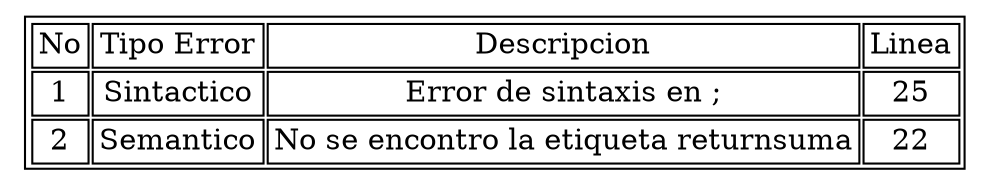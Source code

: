 digraph g {
	node [height=.1 shape=plaintext]
	table [label=<<TABLE>
                            <TR>
                                <TD>No</TD>
                                <TD>Tipo Error</TD>
                                <TD>Descripcion</TD>
                                <TD>Linea</TD>
                            </TR><TR><TD>1</TD><TD>Sintactico</TD><TD>Error de sintaxis en ;</TD><TD>25</TD></TR><TR><TD>2</TD><TD>Semantico</TD><TD>No se encontro la etiqueta returnsuma</TD><TD>22</TD></TR></TABLE>>]
}
